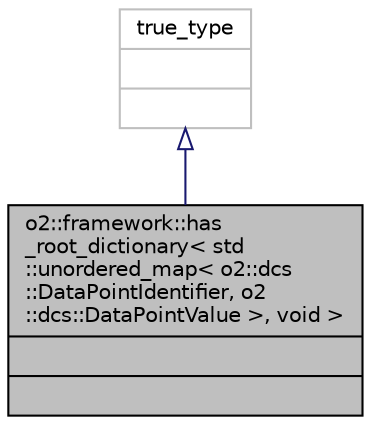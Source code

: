 digraph "o2::framework::has_root_dictionary&lt; std::unordered_map&lt; o2::dcs::DataPointIdentifier, o2::dcs::DataPointValue &gt;, void &gt;"
{
 // INTERACTIVE_SVG=YES
  bgcolor="transparent";
  edge [fontname="Helvetica",fontsize="10",labelfontname="Helvetica",labelfontsize="10"];
  node [fontname="Helvetica",fontsize="10",shape=record];
  Node2 [label="{o2::framework::has\l_root_dictionary\< std\l::unordered_map\< o2::dcs\l::DataPointIdentifier, o2\l::dcs::DataPointValue \>, void \>\n||}",height=0.2,width=0.4,color="black", fillcolor="grey75", style="filled", fontcolor="black"];
  Node3 -> Node2 [dir="back",color="midnightblue",fontsize="10",style="solid",arrowtail="onormal",fontname="Helvetica"];
  Node3 [label="{true_type\n||}",height=0.2,width=0.4,color="grey75"];
}
